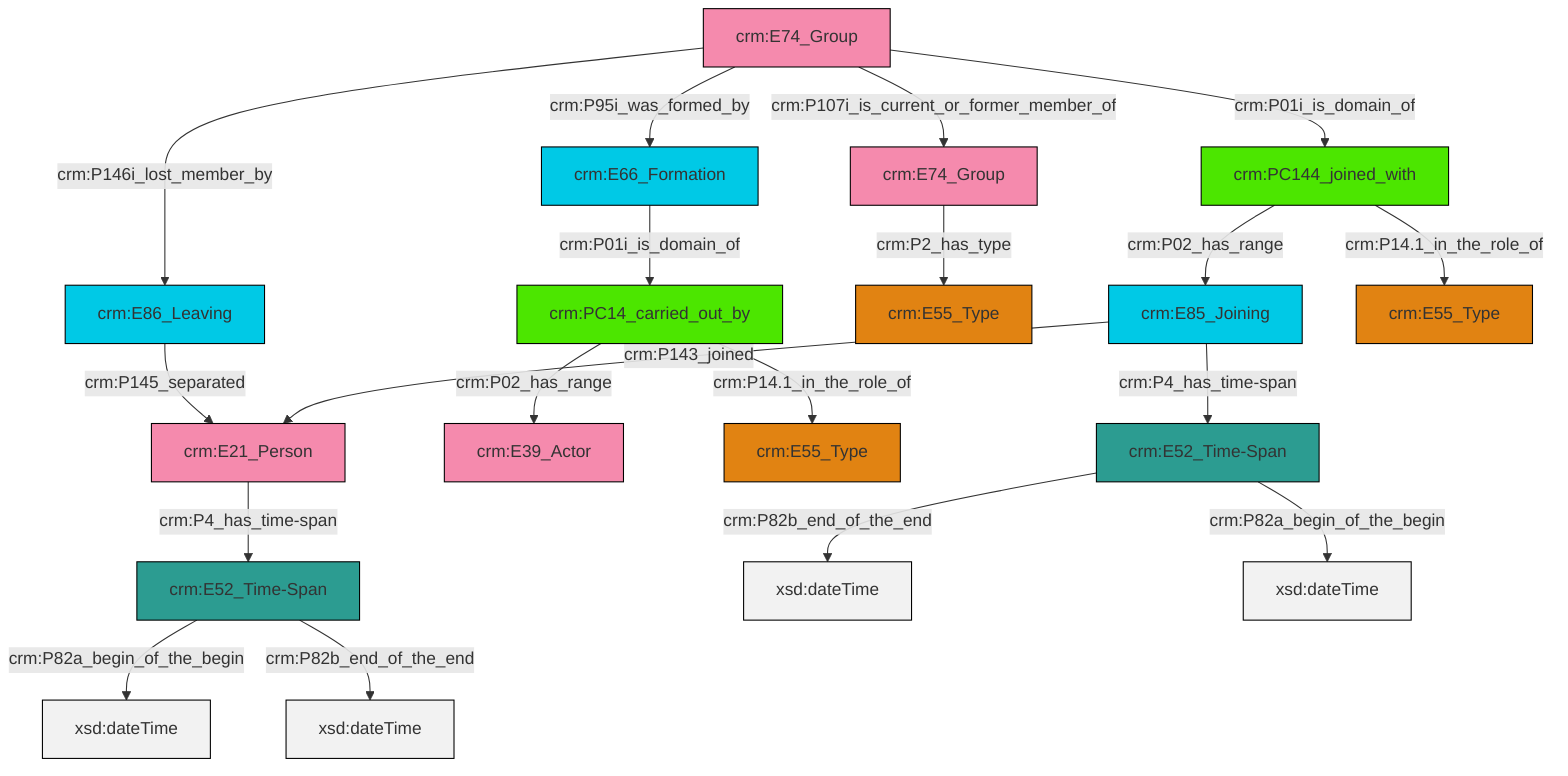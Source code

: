 graph TD
classDef Literal fill:#f2f2f2,stroke:#000000;
classDef CRM_Entity fill:#FFFFFF,stroke:#000000;
classDef Temporal_Entity fill:#00C9E6, stroke:#000000;
classDef Type fill:#E18312, stroke:#000000;
classDef Time-Span fill:#2C9C91, stroke:#000000;
classDef Appellation fill:#FFEB7F, stroke:#000000;
classDef Place fill:#008836, stroke:#000000;
classDef Persistent_Item fill:#B266B2, stroke:#000000;
classDef Conceptual_Object fill:#FFD700, stroke:#000000;
classDef Physical_Thing fill:#D2B48C, stroke:#000000;
classDef Actor fill:#f58aad, stroke:#000000;
classDef PC_Classes fill:#4ce600, stroke:#000000;
classDef Multi fill:#cccccc,stroke:#000000;

0["crm:E21_Person"]:::Actor -->|crm:P4_has_time-span| 1["crm:E52_Time-Span"]:::Time-Span
4["crm:PC14_carried_out_by"]:::PC_Classes -->|crm:P02_has_range| 2["crm:E39_Actor"]:::Actor
5["crm:E86_Leaving"]:::Temporal_Entity -->|crm:P145_separated| 0["crm:E21_Person"]:::Actor
8["crm:E66_Formation"]:::Temporal_Entity -->|crm:P01i_is_domain_of| 4["crm:PC14_carried_out_by"]:::PC_Classes
14["crm:E52_Time-Span"]:::Time-Span -->|crm:P82b_end_of_the_end| 16[xsd:dateTime]:::Literal
12["crm:E74_Group"]:::Actor -->|crm:P107i_is_current_or_former_member_of| 18["crm:E74_Group"]:::Actor
19["crm:PC144_joined_with"]:::PC_Classes -->|crm:P02_has_range| 20["crm:E85_Joining"]:::Temporal_Entity
12["crm:E74_Group"]:::Actor -->|crm:P01i_is_domain_of| 19["crm:PC144_joined_with"]:::PC_Classes
1["crm:E52_Time-Span"]:::Time-Span -->|crm:P82a_begin_of_the_begin| 24[xsd:dateTime]:::Literal
1["crm:E52_Time-Span"]:::Time-Span -->|crm:P82b_end_of_the_end| 25[xsd:dateTime]:::Literal
19["crm:PC144_joined_with"]:::PC_Classes -->|crm:P14.1_in_the_role_of| 26["crm:E55_Type"]:::Type
4["crm:PC14_carried_out_by"]:::PC_Classes -->|crm:P14.1_in_the_role_of| 6["crm:E55_Type"]:::Type
20["crm:E85_Joining"]:::Temporal_Entity -->|crm:P4_has_time-span| 14["crm:E52_Time-Span"]:::Time-Span
20["crm:E85_Joining"]:::Temporal_Entity -->|crm:P143_joined| 0["crm:E21_Person"]:::Actor
12["crm:E74_Group"]:::Actor -->|crm:P95i_was_formed_by| 8["crm:E66_Formation"]:::Temporal_Entity
18["crm:E74_Group"]:::Actor -->|crm:P2_has_type| 10["crm:E55_Type"]:::Type
14["crm:E52_Time-Span"]:::Time-Span -->|crm:P82a_begin_of_the_begin| 33[xsd:dateTime]:::Literal
12["crm:E74_Group"]:::Actor -->|crm:P146i_lost_member_by| 5["crm:E86_Leaving"]:::Temporal_Entity